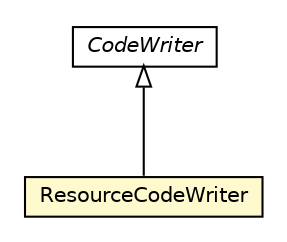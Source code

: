 #!/usr/local/bin/dot
#
# Class diagram 
# Generated by UMLGraph version 5.1 (http://www.umlgraph.org/)
#

digraph G {
	edge [fontname="Helvetica",fontsize=10,labelfontname="Helvetica",labelfontsize=10];
	node [fontname="Helvetica",fontsize=10,shape=plaintext];
	nodesep=0.25;
	ranksep=0.5;
	// org.androidtransfuse.gen.ResourceCodeWriter
	c51898 [label=<<table title="org.androidtransfuse.gen.ResourceCodeWriter" border="0" cellborder="1" cellspacing="0" cellpadding="2" port="p" bgcolor="lemonChiffon" href="./ResourceCodeWriter.html">
		<tr><td><table border="0" cellspacing="0" cellpadding="1">
<tr><td align="center" balign="center"> ResourceCodeWriter </td></tr>
		</table></td></tr>
		</table>>, fontname="Helvetica", fontcolor="black", fontsize=10.0];
	//org.androidtransfuse.gen.ResourceCodeWriter extends com.sun.codemodel.CodeWriter
	c51980:p -> c51898:p [dir=back,arrowtail=empty];
	// com.sun.codemodel.CodeWriter
	c51980 [label=<<table title="com.sun.codemodel.CodeWriter" border="0" cellborder="1" cellspacing="0" cellpadding="2" port="p" href="http://java.sun.com/j2se/1.4.2/docs/api/com/sun/codemodel/CodeWriter.html">
		<tr><td><table border="0" cellspacing="0" cellpadding="1">
<tr><td align="center" balign="center"><font face="Helvetica-Oblique"> CodeWriter </font></td></tr>
		</table></td></tr>
		</table>>, fontname="Helvetica", fontcolor="black", fontsize=10.0];
}

